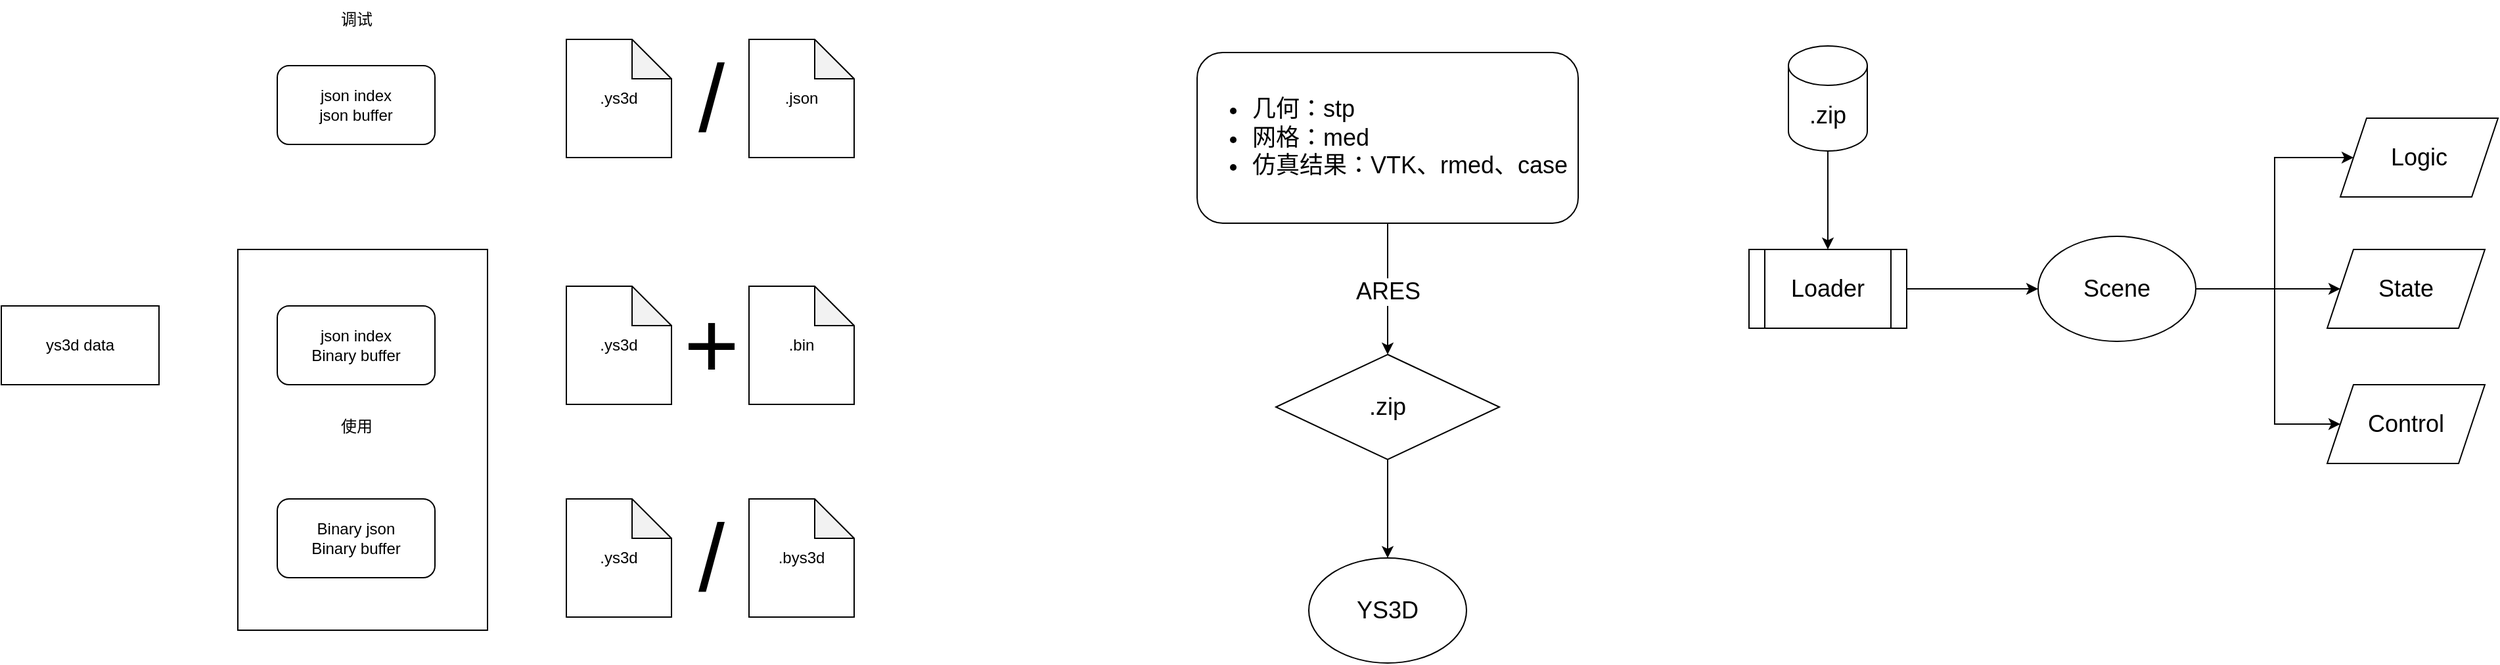 <mxfile version="28.0.7">
  <diagram name="第 1 页" id="RYE19soe6G9HNAl7Pa3W">
    <mxGraphModel dx="1171" dy="757" grid="1" gridSize="10" guides="1" tooltips="1" connect="1" arrows="1" fold="1" page="1" pageScale="1" pageWidth="827" pageHeight="1169" math="0" shadow="0">
      <root>
        <mxCell id="0" />
        <mxCell id="1" parent="0" />
        <mxCell id="O9MKTZrr_hQE2p-tig25-7" value="" style="rounded=0;whiteSpace=wrap;html=1;" parent="1" vertex="1">
          <mxGeometry x="190" y="310" width="190" height="290" as="geometry" />
        </mxCell>
        <mxCell id="O9MKTZrr_hQE2p-tig25-1" value="Binary&amp;nbsp;json&lt;div&gt;Binary buffer&lt;/div&gt;" style="rounded=1;whiteSpace=wrap;html=1;" parent="1" vertex="1">
          <mxGeometry x="220" y="500" width="120" height="60" as="geometry" />
        </mxCell>
        <mxCell id="O9MKTZrr_hQE2p-tig25-2" value="ys3d data" style="rounded=0;whiteSpace=wrap;html=1;" parent="1" vertex="1">
          <mxGeometry x="10" y="353" width="120" height="60" as="geometry" />
        </mxCell>
        <mxCell id="O9MKTZrr_hQE2p-tig25-3" value="&lt;div&gt;&lt;div&gt;json&amp;nbsp;&lt;span style=&quot;background-color: transparent; color: light-dark(rgb(0, 0, 0), rgb(255, 255, 255));&quot;&gt;index&lt;/span&gt;&lt;/div&gt;&lt;/div&gt;Binary buffer" style="rounded=1;whiteSpace=wrap;html=1;" parent="1" vertex="1">
          <mxGeometry x="220" y="353" width="120" height="60" as="geometry" />
        </mxCell>
        <mxCell id="O9MKTZrr_hQE2p-tig25-4" value="&lt;div&gt;json&amp;nbsp;&lt;span style=&quot;background-color: transparent; color: light-dark(rgb(0, 0, 0), rgb(255, 255, 255));&quot;&gt;index&lt;/span&gt;&lt;/div&gt;json buffer" style="rounded=1;whiteSpace=wrap;html=1;" parent="1" vertex="1">
          <mxGeometry x="220" y="170" width="120" height="60" as="geometry" />
        </mxCell>
        <mxCell id="O9MKTZrr_hQE2p-tig25-8" value="使用" style="text;html=1;align=center;verticalAlign=middle;resizable=0;points=[];autosize=1;strokeColor=none;fillColor=none;" parent="1" vertex="1">
          <mxGeometry x="255" y="430" width="50" height="30" as="geometry" />
        </mxCell>
        <mxCell id="O9MKTZrr_hQE2p-tig25-9" value="调试" style="text;html=1;align=center;verticalAlign=middle;resizable=0;points=[];autosize=1;strokeColor=none;fillColor=none;" parent="1" vertex="1">
          <mxGeometry x="255" y="120" width="50" height="30" as="geometry" />
        </mxCell>
        <mxCell id="O9MKTZrr_hQE2p-tig25-11" value=".ys3d" style="shape=note;whiteSpace=wrap;html=1;backgroundOutline=1;darkOpacity=0.05;" parent="1" vertex="1">
          <mxGeometry x="440" y="338" width="80" height="90" as="geometry" />
        </mxCell>
        <mxCell id="O9MKTZrr_hQE2p-tig25-12" value=".ys3d" style="shape=note;whiteSpace=wrap;html=1;backgroundOutline=1;darkOpacity=0.05;" parent="1" vertex="1">
          <mxGeometry x="440" y="500" width="80" height="90" as="geometry" />
        </mxCell>
        <mxCell id="O9MKTZrr_hQE2p-tig25-13" value=".bin" style="shape=note;whiteSpace=wrap;html=1;backgroundOutline=1;darkOpacity=0.05;" parent="1" vertex="1">
          <mxGeometry x="579" y="338" width="80" height="90" as="geometry" />
        </mxCell>
        <mxCell id="O9MKTZrr_hQE2p-tig25-14" value="&lt;font style=&quot;font-size: 72px;&quot;&gt;+&lt;/font&gt;" style="text;html=1;align=center;verticalAlign=middle;resizable=0;points=[];autosize=1;strokeColor=none;fillColor=none;" parent="1" vertex="1">
          <mxGeometry x="515" y="333" width="70" height="100" as="geometry" />
        </mxCell>
        <mxCell id="O9MKTZrr_hQE2p-tig25-15" value=".ys3d" style="shape=note;whiteSpace=wrap;html=1;backgroundOutline=1;darkOpacity=0.05;" parent="1" vertex="1">
          <mxGeometry x="440" y="150" width="80" height="90" as="geometry" />
        </mxCell>
        <mxCell id="O9MKTZrr_hQE2p-tig25-16" value=".json" style="shape=note;whiteSpace=wrap;html=1;backgroundOutline=1;darkOpacity=0.05;" parent="1" vertex="1">
          <mxGeometry x="579" y="150" width="80" height="90" as="geometry" />
        </mxCell>
        <mxCell id="O9MKTZrr_hQE2p-tig25-18" value="&lt;font style=&quot;font-size: 72px;&quot;&gt;/&lt;/font&gt;" style="text;html=1;align=center;verticalAlign=middle;resizable=0;points=[];autosize=1;strokeColor=none;fillColor=none;" parent="1" vertex="1">
          <mxGeometry x="530" y="145" width="40" height="100" as="geometry" />
        </mxCell>
        <mxCell id="O9MKTZrr_hQE2p-tig25-19" value=".bys3d" style="shape=note;whiteSpace=wrap;html=1;backgroundOutline=1;darkOpacity=0.05;" parent="1" vertex="1">
          <mxGeometry x="579" y="500" width="80" height="90" as="geometry" />
        </mxCell>
        <mxCell id="O9MKTZrr_hQE2p-tig25-20" value="&lt;font style=&quot;font-size: 72px;&quot;&gt;/&lt;/font&gt;" style="text;html=1;align=center;verticalAlign=middle;resizable=0;points=[];autosize=1;strokeColor=none;fillColor=none;" parent="1" vertex="1">
          <mxGeometry x="530" y="495" width="40" height="100" as="geometry" />
        </mxCell>
        <mxCell id="elQow35WlKMonrVf-jGj-3" style="edgeStyle=orthogonalEdgeStyle;rounded=0;orthogonalLoop=1;jettySize=auto;html=1;entryX=0.5;entryY=0;entryDx=0;entryDy=0;fontSize=18;" edge="1" parent="1" source="elQow35WlKMonrVf-jGj-1" target="elQow35WlKMonrVf-jGj-2">
          <mxGeometry relative="1" as="geometry" />
        </mxCell>
        <mxCell id="elQow35WlKMonrVf-jGj-5" value="ARES" style="edgeLabel;html=1;align=center;verticalAlign=middle;resizable=0;points=[];fontSize=18;" vertex="1" connectable="0" parent="elQow35WlKMonrVf-jGj-3">
          <mxGeometry x="0.052" relative="1" as="geometry">
            <mxPoint y="-1" as="offset" />
          </mxGeometry>
        </mxCell>
        <mxCell id="elQow35WlKMonrVf-jGj-1" value="&lt;ul&gt;&lt;li&gt;&lt;font&gt;几何：stp&lt;/font&gt;&lt;/li&gt;&lt;li&gt;&lt;font&gt;网格：med&lt;/font&gt;&lt;/li&gt;&lt;li&gt;&lt;font&gt;仿真结果：VTK、rmed、case&lt;/font&gt;&lt;/li&gt;&lt;/ul&gt;" style="rounded=1;whiteSpace=wrap;html=1;align=left;fontSize=18;" vertex="1" parent="1">
          <mxGeometry x="920" y="160" width="290" height="130" as="geometry" />
        </mxCell>
        <mxCell id="elQow35WlKMonrVf-jGj-8" style="edgeStyle=orthogonalEdgeStyle;rounded=0;orthogonalLoop=1;jettySize=auto;html=1;entryX=0.5;entryY=0;entryDx=0;entryDy=0;fontSize=18;" edge="1" parent="1" source="elQow35WlKMonrVf-jGj-2" target="elQow35WlKMonrVf-jGj-6">
          <mxGeometry relative="1" as="geometry" />
        </mxCell>
        <mxCell id="elQow35WlKMonrVf-jGj-2" value=".zip" style="rhombus;whiteSpace=wrap;html=1;fontSize=18;" vertex="1" parent="1">
          <mxGeometry x="980" y="390" width="170" height="80" as="geometry" />
        </mxCell>
        <mxCell id="elQow35WlKMonrVf-jGj-6" value="YS3D" style="ellipse;whiteSpace=wrap;html=1;fontSize=18;" vertex="1" parent="1">
          <mxGeometry x="1005" y="545" width="120" height="80" as="geometry" />
        </mxCell>
        <mxCell id="elQow35WlKMonrVf-jGj-12" style="edgeStyle=orthogonalEdgeStyle;rounded=0;orthogonalLoop=1;jettySize=auto;html=1;fontSize=18;" edge="1" parent="1" source="elQow35WlKMonrVf-jGj-10" target="elQow35WlKMonrVf-jGj-11">
          <mxGeometry relative="1" as="geometry" />
        </mxCell>
        <mxCell id="elQow35WlKMonrVf-jGj-10" value="Loader" style="shape=process;whiteSpace=wrap;html=1;backgroundOutline=1;fontSize=18;" vertex="1" parent="1">
          <mxGeometry x="1340" y="310" width="120" height="60" as="geometry" />
        </mxCell>
        <mxCell id="elQow35WlKMonrVf-jGj-19" style="edgeStyle=elbowEdgeStyle;rounded=0;orthogonalLoop=1;jettySize=auto;html=1;entryX=0;entryY=0.5;entryDx=0;entryDy=0;fontSize=18;" edge="1" parent="1" source="elQow35WlKMonrVf-jGj-11" target="elQow35WlKMonrVf-jGj-15">
          <mxGeometry relative="1" as="geometry">
            <mxPoint x="1710" y="230" as="targetPoint" />
          </mxGeometry>
        </mxCell>
        <mxCell id="elQow35WlKMonrVf-jGj-20" style="edgeStyle=orthogonalEdgeStyle;rounded=0;orthogonalLoop=1;jettySize=auto;html=1;entryX=0;entryY=0.5;entryDx=0;entryDy=0;fontSize=18;" edge="1" parent="1" source="elQow35WlKMonrVf-jGj-11" target="elQow35WlKMonrVf-jGj-16">
          <mxGeometry relative="1" as="geometry" />
        </mxCell>
        <mxCell id="elQow35WlKMonrVf-jGj-11" value="Scene" style="ellipse;whiteSpace=wrap;html=1;fontSize=18;" vertex="1" parent="1">
          <mxGeometry x="1560" y="300" width="120" height="80" as="geometry" />
        </mxCell>
        <mxCell id="elQow35WlKMonrVf-jGj-14" style="edgeStyle=orthogonalEdgeStyle;rounded=0;orthogonalLoop=1;jettySize=auto;html=1;entryX=0.5;entryY=0;entryDx=0;entryDy=0;fontSize=18;" edge="1" parent="1" source="elQow35WlKMonrVf-jGj-13" target="elQow35WlKMonrVf-jGj-10">
          <mxGeometry relative="1" as="geometry" />
        </mxCell>
        <mxCell id="elQow35WlKMonrVf-jGj-13" value=".zip" style="shape=cylinder3;whiteSpace=wrap;html=1;boundedLbl=1;backgroundOutline=1;size=15;fontSize=18;" vertex="1" parent="1">
          <mxGeometry x="1370" y="155" width="60" height="80" as="geometry" />
        </mxCell>
        <mxCell id="elQow35WlKMonrVf-jGj-15" value="Logic" style="shape=parallelogram;perimeter=parallelogramPerimeter;whiteSpace=wrap;html=1;fixedSize=1;fontSize=18;" vertex="1" parent="1">
          <mxGeometry x="1790" y="210" width="120" height="60" as="geometry" />
        </mxCell>
        <mxCell id="elQow35WlKMonrVf-jGj-16" value="State" style="shape=parallelogram;perimeter=parallelogramPerimeter;whiteSpace=wrap;html=1;fixedSize=1;fontSize=18;" vertex="1" parent="1">
          <mxGeometry x="1780" y="310" width="120" height="60" as="geometry" />
        </mxCell>
        <mxCell id="elQow35WlKMonrVf-jGj-17" value="Control" style="shape=parallelogram;perimeter=parallelogramPerimeter;whiteSpace=wrap;html=1;fixedSize=1;fontSize=18;" vertex="1" parent="1">
          <mxGeometry x="1780" y="413" width="120" height="60" as="geometry" />
        </mxCell>
        <mxCell id="elQow35WlKMonrVf-jGj-21" style="edgeStyle=elbowEdgeStyle;rounded=0;orthogonalLoop=1;jettySize=auto;html=1;entryX=0;entryY=0.5;entryDx=0;entryDy=0;exitX=1;exitY=0.5;exitDx=0;exitDy=0;fontSize=18;" edge="1" parent="1" source="elQow35WlKMonrVf-jGj-11" target="elQow35WlKMonrVf-jGj-17">
          <mxGeometry relative="1" as="geometry">
            <mxPoint x="1860" y="250" as="targetPoint" />
            <mxPoint x="1740" y="350" as="sourcePoint" />
            <Array as="points">
              <mxPoint x="1740" y="390" />
            </Array>
          </mxGeometry>
        </mxCell>
      </root>
    </mxGraphModel>
  </diagram>
</mxfile>
